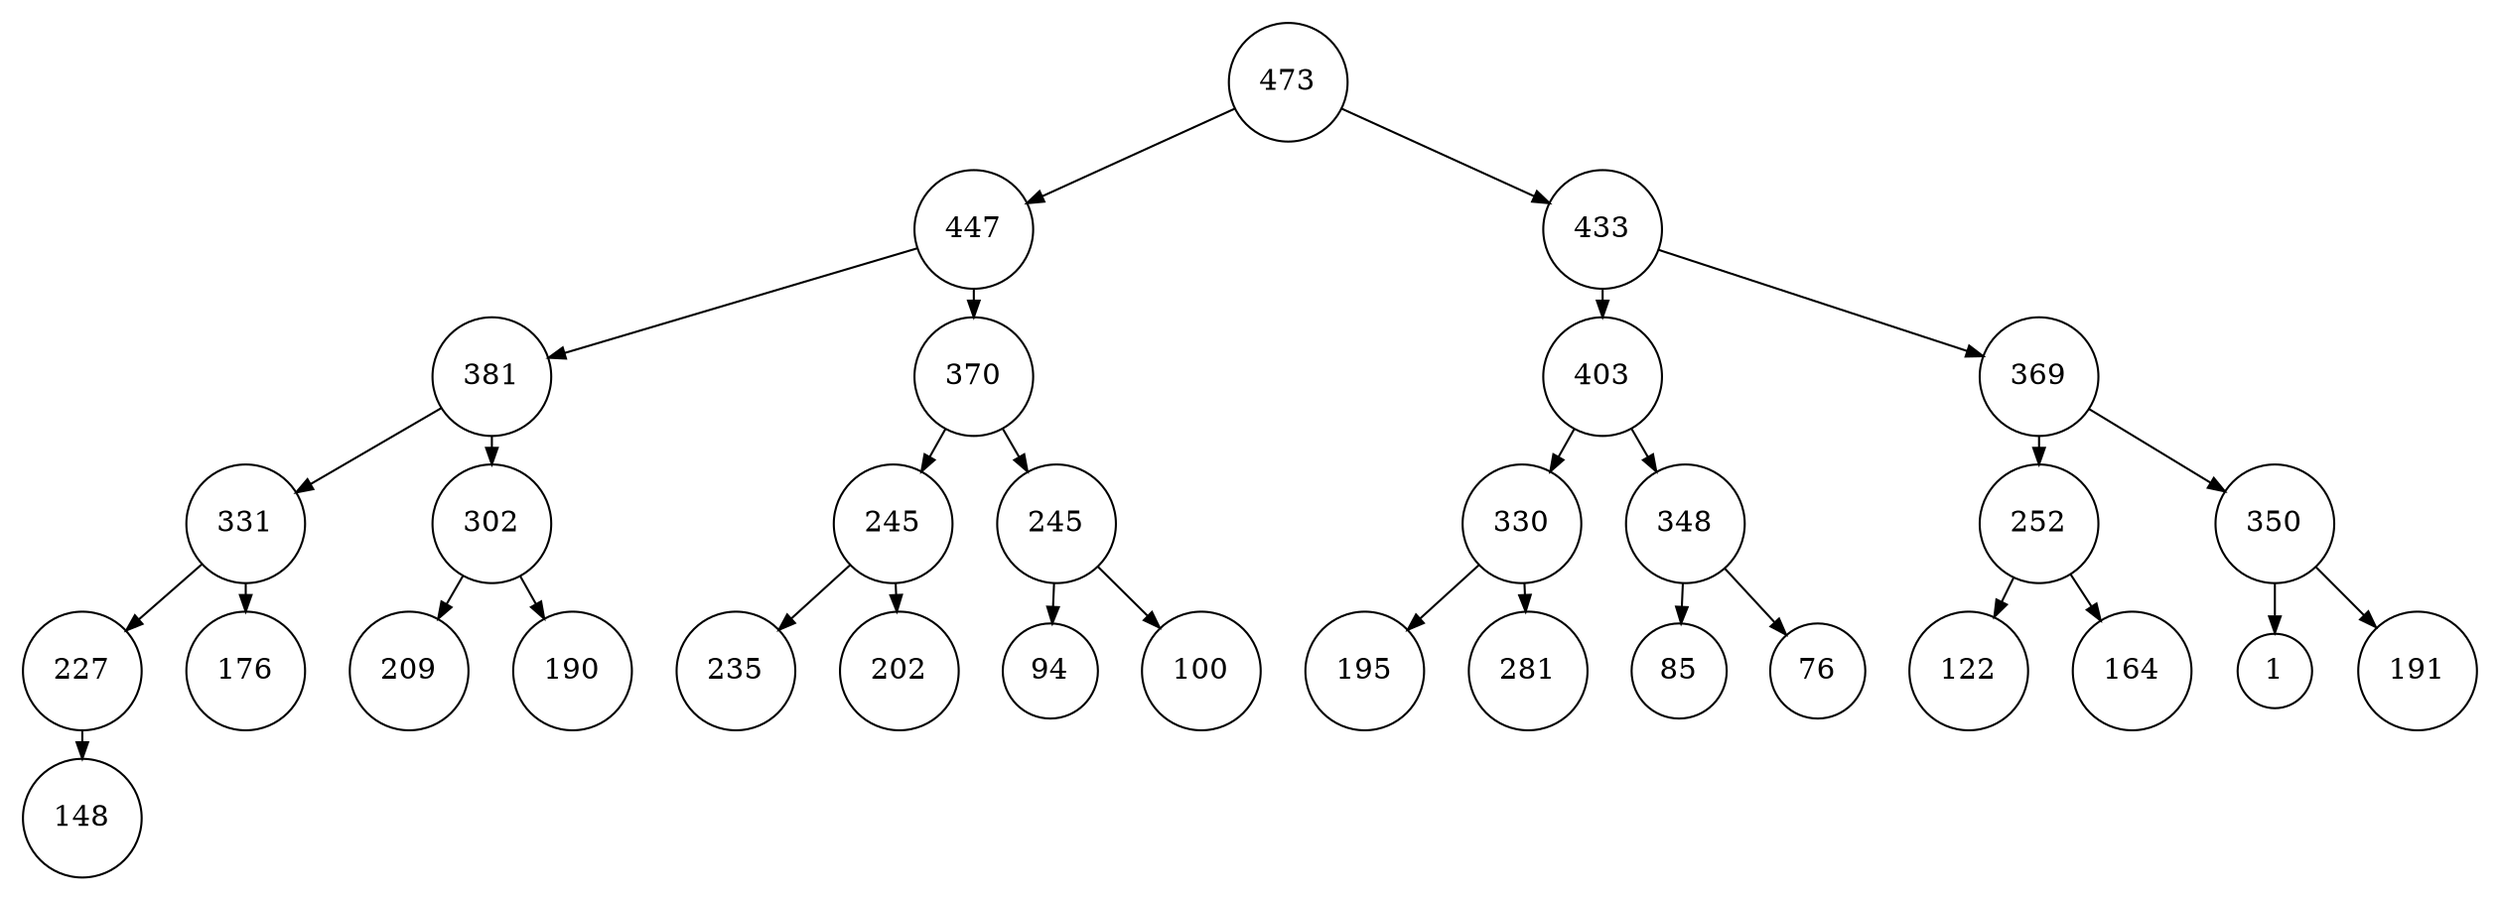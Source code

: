 
    digraph G {
    nodesep=0.3;
    ranksep=0.2;
    margin=0.1;
    node [shape=circle];
    edge [arrowsize=0.8];
    1 -> 2[side=left];
1 -> 3;
2 -> 4[side=left];
2 -> 5;
3 -> 6[side=left];
3 -> 7;
4 -> 8[side=left];
4 -> 9;
5 -> 10[side=left];
5 -> 11;
6 -> 12[side=left];
6 -> 13;
7 -> 14[side=left];
7 -> 15;
8 -> 16[side=left];
8 -> 17;
9 -> 18[side=left];
9 -> 19;
10 -> 20[side=left];
10 -> 21;
11 -> 22[side=left];
11 -> 23;
12 -> 24[side=left];
12 -> 25;
13 -> 26[side=left];
13 -> 27;
14 -> 28[side=left];
14 -> 29;
15 -> 30[side=left];
15 -> 31;
16 -> 32[side=left];
1[label="473"]
2[label="447"]
3[label="433"]
4[label="381"]
5[label="370"]
6[label="403"]
7[label="369"]
8[label="331"]
9[label="302"]
10[label="245"]
11[label="245"]
12[label="330"]
13[label="348"]
14[label="252"]
15[label="350"]
16[label="227"]
17[label="176"]
18[label="209"]
19[label="190"]
20[label="235"]
21[label="202"]
22[label="94"]
23[label="100"]
24[label="195"]
25[label="281"]
26[label="85"]
27[label="76"]
28[label="122"]
29[label="164"]
30[label="1"]
31[label="191"]
32[label="148"]}